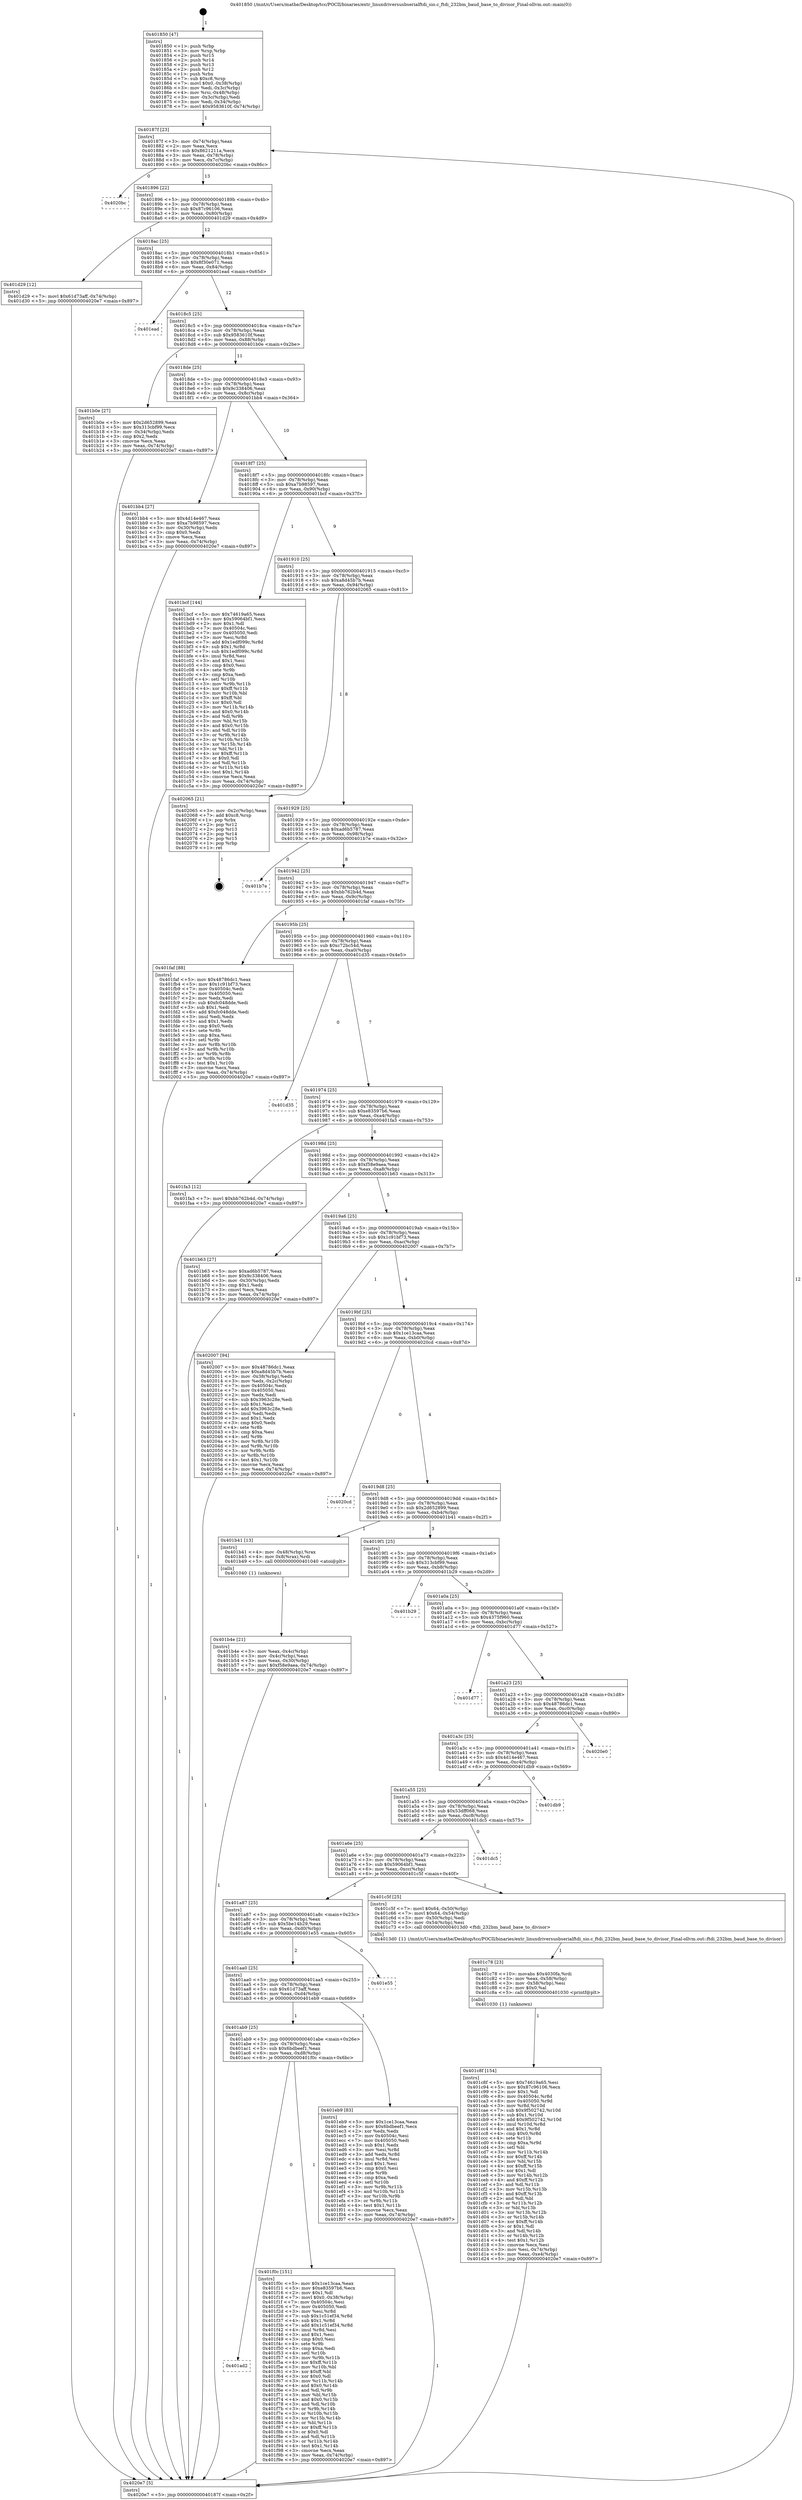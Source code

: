 digraph "0x401850" {
  label = "0x401850 (/mnt/c/Users/mathe/Desktop/tcc/POCII/binaries/extr_linuxdriversusbserialftdi_sio.c_ftdi_232bm_baud_base_to_divisor_Final-ollvm.out::main(0))"
  labelloc = "t"
  node[shape=record]

  Entry [label="",width=0.3,height=0.3,shape=circle,fillcolor=black,style=filled]
  "0x40187f" [label="{
     0x40187f [23]\l
     | [instrs]\l
     &nbsp;&nbsp;0x40187f \<+3\>: mov -0x74(%rbp),%eax\l
     &nbsp;&nbsp;0x401882 \<+2\>: mov %eax,%ecx\l
     &nbsp;&nbsp;0x401884 \<+6\>: sub $0x8621211a,%ecx\l
     &nbsp;&nbsp;0x40188a \<+3\>: mov %eax,-0x78(%rbp)\l
     &nbsp;&nbsp;0x40188d \<+3\>: mov %ecx,-0x7c(%rbp)\l
     &nbsp;&nbsp;0x401890 \<+6\>: je 00000000004020bc \<main+0x86c\>\l
  }"]
  "0x4020bc" [label="{
     0x4020bc\l
  }", style=dashed]
  "0x401896" [label="{
     0x401896 [22]\l
     | [instrs]\l
     &nbsp;&nbsp;0x401896 \<+5\>: jmp 000000000040189b \<main+0x4b\>\l
     &nbsp;&nbsp;0x40189b \<+3\>: mov -0x78(%rbp),%eax\l
     &nbsp;&nbsp;0x40189e \<+5\>: sub $0x87c96106,%eax\l
     &nbsp;&nbsp;0x4018a3 \<+3\>: mov %eax,-0x80(%rbp)\l
     &nbsp;&nbsp;0x4018a6 \<+6\>: je 0000000000401d29 \<main+0x4d9\>\l
  }"]
  Exit [label="",width=0.3,height=0.3,shape=circle,fillcolor=black,style=filled,peripheries=2]
  "0x401d29" [label="{
     0x401d29 [12]\l
     | [instrs]\l
     &nbsp;&nbsp;0x401d29 \<+7\>: movl $0x61d73aff,-0x74(%rbp)\l
     &nbsp;&nbsp;0x401d30 \<+5\>: jmp 00000000004020e7 \<main+0x897\>\l
  }"]
  "0x4018ac" [label="{
     0x4018ac [25]\l
     | [instrs]\l
     &nbsp;&nbsp;0x4018ac \<+5\>: jmp 00000000004018b1 \<main+0x61\>\l
     &nbsp;&nbsp;0x4018b1 \<+3\>: mov -0x78(%rbp),%eax\l
     &nbsp;&nbsp;0x4018b4 \<+5\>: sub $0x8f30e071,%eax\l
     &nbsp;&nbsp;0x4018b9 \<+6\>: mov %eax,-0x84(%rbp)\l
     &nbsp;&nbsp;0x4018bf \<+6\>: je 0000000000401ead \<main+0x65d\>\l
  }"]
  "0x401ad2" [label="{
     0x401ad2\l
  }", style=dashed]
  "0x401ead" [label="{
     0x401ead\l
  }", style=dashed]
  "0x4018c5" [label="{
     0x4018c5 [25]\l
     | [instrs]\l
     &nbsp;&nbsp;0x4018c5 \<+5\>: jmp 00000000004018ca \<main+0x7a\>\l
     &nbsp;&nbsp;0x4018ca \<+3\>: mov -0x78(%rbp),%eax\l
     &nbsp;&nbsp;0x4018cd \<+5\>: sub $0x9583610f,%eax\l
     &nbsp;&nbsp;0x4018d2 \<+6\>: mov %eax,-0x88(%rbp)\l
     &nbsp;&nbsp;0x4018d8 \<+6\>: je 0000000000401b0e \<main+0x2be\>\l
  }"]
  "0x401f0c" [label="{
     0x401f0c [151]\l
     | [instrs]\l
     &nbsp;&nbsp;0x401f0c \<+5\>: mov $0x1ce13caa,%eax\l
     &nbsp;&nbsp;0x401f11 \<+5\>: mov $0xe83597b6,%ecx\l
     &nbsp;&nbsp;0x401f16 \<+2\>: mov $0x1,%dl\l
     &nbsp;&nbsp;0x401f18 \<+7\>: movl $0x0,-0x38(%rbp)\l
     &nbsp;&nbsp;0x401f1f \<+7\>: mov 0x40504c,%esi\l
     &nbsp;&nbsp;0x401f26 \<+7\>: mov 0x405050,%edi\l
     &nbsp;&nbsp;0x401f2d \<+3\>: mov %esi,%r8d\l
     &nbsp;&nbsp;0x401f30 \<+7\>: sub $0x1c51ef34,%r8d\l
     &nbsp;&nbsp;0x401f37 \<+4\>: sub $0x1,%r8d\l
     &nbsp;&nbsp;0x401f3b \<+7\>: add $0x1c51ef34,%r8d\l
     &nbsp;&nbsp;0x401f42 \<+4\>: imul %r8d,%esi\l
     &nbsp;&nbsp;0x401f46 \<+3\>: and $0x1,%esi\l
     &nbsp;&nbsp;0x401f49 \<+3\>: cmp $0x0,%esi\l
     &nbsp;&nbsp;0x401f4c \<+4\>: sete %r9b\l
     &nbsp;&nbsp;0x401f50 \<+3\>: cmp $0xa,%edi\l
     &nbsp;&nbsp;0x401f53 \<+4\>: setl %r10b\l
     &nbsp;&nbsp;0x401f57 \<+3\>: mov %r9b,%r11b\l
     &nbsp;&nbsp;0x401f5a \<+4\>: xor $0xff,%r11b\l
     &nbsp;&nbsp;0x401f5e \<+3\>: mov %r10b,%bl\l
     &nbsp;&nbsp;0x401f61 \<+3\>: xor $0xff,%bl\l
     &nbsp;&nbsp;0x401f64 \<+3\>: xor $0x0,%dl\l
     &nbsp;&nbsp;0x401f67 \<+3\>: mov %r11b,%r14b\l
     &nbsp;&nbsp;0x401f6a \<+4\>: and $0x0,%r14b\l
     &nbsp;&nbsp;0x401f6e \<+3\>: and %dl,%r9b\l
     &nbsp;&nbsp;0x401f71 \<+3\>: mov %bl,%r15b\l
     &nbsp;&nbsp;0x401f74 \<+4\>: and $0x0,%r15b\l
     &nbsp;&nbsp;0x401f78 \<+3\>: and %dl,%r10b\l
     &nbsp;&nbsp;0x401f7b \<+3\>: or %r9b,%r14b\l
     &nbsp;&nbsp;0x401f7e \<+3\>: or %r10b,%r15b\l
     &nbsp;&nbsp;0x401f81 \<+3\>: xor %r15b,%r14b\l
     &nbsp;&nbsp;0x401f84 \<+3\>: or %bl,%r11b\l
     &nbsp;&nbsp;0x401f87 \<+4\>: xor $0xff,%r11b\l
     &nbsp;&nbsp;0x401f8b \<+3\>: or $0x0,%dl\l
     &nbsp;&nbsp;0x401f8e \<+3\>: and %dl,%r11b\l
     &nbsp;&nbsp;0x401f91 \<+3\>: or %r11b,%r14b\l
     &nbsp;&nbsp;0x401f94 \<+4\>: test $0x1,%r14b\l
     &nbsp;&nbsp;0x401f98 \<+3\>: cmovne %ecx,%eax\l
     &nbsp;&nbsp;0x401f9b \<+3\>: mov %eax,-0x74(%rbp)\l
     &nbsp;&nbsp;0x401f9e \<+5\>: jmp 00000000004020e7 \<main+0x897\>\l
  }"]
  "0x401b0e" [label="{
     0x401b0e [27]\l
     | [instrs]\l
     &nbsp;&nbsp;0x401b0e \<+5\>: mov $0x2d652899,%eax\l
     &nbsp;&nbsp;0x401b13 \<+5\>: mov $0x313cbf99,%ecx\l
     &nbsp;&nbsp;0x401b18 \<+3\>: mov -0x34(%rbp),%edx\l
     &nbsp;&nbsp;0x401b1b \<+3\>: cmp $0x2,%edx\l
     &nbsp;&nbsp;0x401b1e \<+3\>: cmovne %ecx,%eax\l
     &nbsp;&nbsp;0x401b21 \<+3\>: mov %eax,-0x74(%rbp)\l
     &nbsp;&nbsp;0x401b24 \<+5\>: jmp 00000000004020e7 \<main+0x897\>\l
  }"]
  "0x4018de" [label="{
     0x4018de [25]\l
     | [instrs]\l
     &nbsp;&nbsp;0x4018de \<+5\>: jmp 00000000004018e3 \<main+0x93\>\l
     &nbsp;&nbsp;0x4018e3 \<+3\>: mov -0x78(%rbp),%eax\l
     &nbsp;&nbsp;0x4018e6 \<+5\>: sub $0x9c338406,%eax\l
     &nbsp;&nbsp;0x4018eb \<+6\>: mov %eax,-0x8c(%rbp)\l
     &nbsp;&nbsp;0x4018f1 \<+6\>: je 0000000000401bb4 \<main+0x364\>\l
  }"]
  "0x4020e7" [label="{
     0x4020e7 [5]\l
     | [instrs]\l
     &nbsp;&nbsp;0x4020e7 \<+5\>: jmp 000000000040187f \<main+0x2f\>\l
  }"]
  "0x401850" [label="{
     0x401850 [47]\l
     | [instrs]\l
     &nbsp;&nbsp;0x401850 \<+1\>: push %rbp\l
     &nbsp;&nbsp;0x401851 \<+3\>: mov %rsp,%rbp\l
     &nbsp;&nbsp;0x401854 \<+2\>: push %r15\l
     &nbsp;&nbsp;0x401856 \<+2\>: push %r14\l
     &nbsp;&nbsp;0x401858 \<+2\>: push %r13\l
     &nbsp;&nbsp;0x40185a \<+2\>: push %r12\l
     &nbsp;&nbsp;0x40185c \<+1\>: push %rbx\l
     &nbsp;&nbsp;0x40185d \<+7\>: sub $0xc8,%rsp\l
     &nbsp;&nbsp;0x401864 \<+7\>: movl $0x0,-0x38(%rbp)\l
     &nbsp;&nbsp;0x40186b \<+3\>: mov %edi,-0x3c(%rbp)\l
     &nbsp;&nbsp;0x40186e \<+4\>: mov %rsi,-0x48(%rbp)\l
     &nbsp;&nbsp;0x401872 \<+3\>: mov -0x3c(%rbp),%edi\l
     &nbsp;&nbsp;0x401875 \<+3\>: mov %edi,-0x34(%rbp)\l
     &nbsp;&nbsp;0x401878 \<+7\>: movl $0x9583610f,-0x74(%rbp)\l
  }"]
  "0x401ab9" [label="{
     0x401ab9 [25]\l
     | [instrs]\l
     &nbsp;&nbsp;0x401ab9 \<+5\>: jmp 0000000000401abe \<main+0x26e\>\l
     &nbsp;&nbsp;0x401abe \<+3\>: mov -0x78(%rbp),%eax\l
     &nbsp;&nbsp;0x401ac1 \<+5\>: sub $0x6bdbeef1,%eax\l
     &nbsp;&nbsp;0x401ac6 \<+6\>: mov %eax,-0xd8(%rbp)\l
     &nbsp;&nbsp;0x401acc \<+6\>: je 0000000000401f0c \<main+0x6bc\>\l
  }"]
  "0x401bb4" [label="{
     0x401bb4 [27]\l
     | [instrs]\l
     &nbsp;&nbsp;0x401bb4 \<+5\>: mov $0x4d14e467,%eax\l
     &nbsp;&nbsp;0x401bb9 \<+5\>: mov $0xa7b98597,%ecx\l
     &nbsp;&nbsp;0x401bbe \<+3\>: mov -0x30(%rbp),%edx\l
     &nbsp;&nbsp;0x401bc1 \<+3\>: cmp $0x0,%edx\l
     &nbsp;&nbsp;0x401bc4 \<+3\>: cmove %ecx,%eax\l
     &nbsp;&nbsp;0x401bc7 \<+3\>: mov %eax,-0x74(%rbp)\l
     &nbsp;&nbsp;0x401bca \<+5\>: jmp 00000000004020e7 \<main+0x897\>\l
  }"]
  "0x4018f7" [label="{
     0x4018f7 [25]\l
     | [instrs]\l
     &nbsp;&nbsp;0x4018f7 \<+5\>: jmp 00000000004018fc \<main+0xac\>\l
     &nbsp;&nbsp;0x4018fc \<+3\>: mov -0x78(%rbp),%eax\l
     &nbsp;&nbsp;0x4018ff \<+5\>: sub $0xa7b98597,%eax\l
     &nbsp;&nbsp;0x401904 \<+6\>: mov %eax,-0x90(%rbp)\l
     &nbsp;&nbsp;0x40190a \<+6\>: je 0000000000401bcf \<main+0x37f\>\l
  }"]
  "0x401eb9" [label="{
     0x401eb9 [83]\l
     | [instrs]\l
     &nbsp;&nbsp;0x401eb9 \<+5\>: mov $0x1ce13caa,%eax\l
     &nbsp;&nbsp;0x401ebe \<+5\>: mov $0x6bdbeef1,%ecx\l
     &nbsp;&nbsp;0x401ec3 \<+2\>: xor %edx,%edx\l
     &nbsp;&nbsp;0x401ec5 \<+7\>: mov 0x40504c,%esi\l
     &nbsp;&nbsp;0x401ecc \<+7\>: mov 0x405050,%edi\l
     &nbsp;&nbsp;0x401ed3 \<+3\>: sub $0x1,%edx\l
     &nbsp;&nbsp;0x401ed6 \<+3\>: mov %esi,%r8d\l
     &nbsp;&nbsp;0x401ed9 \<+3\>: add %edx,%r8d\l
     &nbsp;&nbsp;0x401edc \<+4\>: imul %r8d,%esi\l
     &nbsp;&nbsp;0x401ee0 \<+3\>: and $0x1,%esi\l
     &nbsp;&nbsp;0x401ee3 \<+3\>: cmp $0x0,%esi\l
     &nbsp;&nbsp;0x401ee6 \<+4\>: sete %r9b\l
     &nbsp;&nbsp;0x401eea \<+3\>: cmp $0xa,%edi\l
     &nbsp;&nbsp;0x401eed \<+4\>: setl %r10b\l
     &nbsp;&nbsp;0x401ef1 \<+3\>: mov %r9b,%r11b\l
     &nbsp;&nbsp;0x401ef4 \<+3\>: and %r10b,%r11b\l
     &nbsp;&nbsp;0x401ef7 \<+3\>: xor %r10b,%r9b\l
     &nbsp;&nbsp;0x401efa \<+3\>: or %r9b,%r11b\l
     &nbsp;&nbsp;0x401efd \<+4\>: test $0x1,%r11b\l
     &nbsp;&nbsp;0x401f01 \<+3\>: cmovne %ecx,%eax\l
     &nbsp;&nbsp;0x401f04 \<+3\>: mov %eax,-0x74(%rbp)\l
     &nbsp;&nbsp;0x401f07 \<+5\>: jmp 00000000004020e7 \<main+0x897\>\l
  }"]
  "0x401bcf" [label="{
     0x401bcf [144]\l
     | [instrs]\l
     &nbsp;&nbsp;0x401bcf \<+5\>: mov $0x74619a65,%eax\l
     &nbsp;&nbsp;0x401bd4 \<+5\>: mov $0x59064bf1,%ecx\l
     &nbsp;&nbsp;0x401bd9 \<+2\>: mov $0x1,%dl\l
     &nbsp;&nbsp;0x401bdb \<+7\>: mov 0x40504c,%esi\l
     &nbsp;&nbsp;0x401be2 \<+7\>: mov 0x405050,%edi\l
     &nbsp;&nbsp;0x401be9 \<+3\>: mov %esi,%r8d\l
     &nbsp;&nbsp;0x401bec \<+7\>: add $0x1edf099c,%r8d\l
     &nbsp;&nbsp;0x401bf3 \<+4\>: sub $0x1,%r8d\l
     &nbsp;&nbsp;0x401bf7 \<+7\>: sub $0x1edf099c,%r8d\l
     &nbsp;&nbsp;0x401bfe \<+4\>: imul %r8d,%esi\l
     &nbsp;&nbsp;0x401c02 \<+3\>: and $0x1,%esi\l
     &nbsp;&nbsp;0x401c05 \<+3\>: cmp $0x0,%esi\l
     &nbsp;&nbsp;0x401c08 \<+4\>: sete %r9b\l
     &nbsp;&nbsp;0x401c0c \<+3\>: cmp $0xa,%edi\l
     &nbsp;&nbsp;0x401c0f \<+4\>: setl %r10b\l
     &nbsp;&nbsp;0x401c13 \<+3\>: mov %r9b,%r11b\l
     &nbsp;&nbsp;0x401c16 \<+4\>: xor $0xff,%r11b\l
     &nbsp;&nbsp;0x401c1a \<+3\>: mov %r10b,%bl\l
     &nbsp;&nbsp;0x401c1d \<+3\>: xor $0xff,%bl\l
     &nbsp;&nbsp;0x401c20 \<+3\>: xor $0x0,%dl\l
     &nbsp;&nbsp;0x401c23 \<+3\>: mov %r11b,%r14b\l
     &nbsp;&nbsp;0x401c26 \<+4\>: and $0x0,%r14b\l
     &nbsp;&nbsp;0x401c2a \<+3\>: and %dl,%r9b\l
     &nbsp;&nbsp;0x401c2d \<+3\>: mov %bl,%r15b\l
     &nbsp;&nbsp;0x401c30 \<+4\>: and $0x0,%r15b\l
     &nbsp;&nbsp;0x401c34 \<+3\>: and %dl,%r10b\l
     &nbsp;&nbsp;0x401c37 \<+3\>: or %r9b,%r14b\l
     &nbsp;&nbsp;0x401c3a \<+3\>: or %r10b,%r15b\l
     &nbsp;&nbsp;0x401c3d \<+3\>: xor %r15b,%r14b\l
     &nbsp;&nbsp;0x401c40 \<+3\>: or %bl,%r11b\l
     &nbsp;&nbsp;0x401c43 \<+4\>: xor $0xff,%r11b\l
     &nbsp;&nbsp;0x401c47 \<+3\>: or $0x0,%dl\l
     &nbsp;&nbsp;0x401c4a \<+3\>: and %dl,%r11b\l
     &nbsp;&nbsp;0x401c4d \<+3\>: or %r11b,%r14b\l
     &nbsp;&nbsp;0x401c50 \<+4\>: test $0x1,%r14b\l
     &nbsp;&nbsp;0x401c54 \<+3\>: cmovne %ecx,%eax\l
     &nbsp;&nbsp;0x401c57 \<+3\>: mov %eax,-0x74(%rbp)\l
     &nbsp;&nbsp;0x401c5a \<+5\>: jmp 00000000004020e7 \<main+0x897\>\l
  }"]
  "0x401910" [label="{
     0x401910 [25]\l
     | [instrs]\l
     &nbsp;&nbsp;0x401910 \<+5\>: jmp 0000000000401915 \<main+0xc5\>\l
     &nbsp;&nbsp;0x401915 \<+3\>: mov -0x78(%rbp),%eax\l
     &nbsp;&nbsp;0x401918 \<+5\>: sub $0xa8d45b7b,%eax\l
     &nbsp;&nbsp;0x40191d \<+6\>: mov %eax,-0x94(%rbp)\l
     &nbsp;&nbsp;0x401923 \<+6\>: je 0000000000402065 \<main+0x815\>\l
  }"]
  "0x401aa0" [label="{
     0x401aa0 [25]\l
     | [instrs]\l
     &nbsp;&nbsp;0x401aa0 \<+5\>: jmp 0000000000401aa5 \<main+0x255\>\l
     &nbsp;&nbsp;0x401aa5 \<+3\>: mov -0x78(%rbp),%eax\l
     &nbsp;&nbsp;0x401aa8 \<+5\>: sub $0x61d73aff,%eax\l
     &nbsp;&nbsp;0x401aad \<+6\>: mov %eax,-0xd4(%rbp)\l
     &nbsp;&nbsp;0x401ab3 \<+6\>: je 0000000000401eb9 \<main+0x669\>\l
  }"]
  "0x402065" [label="{
     0x402065 [21]\l
     | [instrs]\l
     &nbsp;&nbsp;0x402065 \<+3\>: mov -0x2c(%rbp),%eax\l
     &nbsp;&nbsp;0x402068 \<+7\>: add $0xc8,%rsp\l
     &nbsp;&nbsp;0x40206f \<+1\>: pop %rbx\l
     &nbsp;&nbsp;0x402070 \<+2\>: pop %r12\l
     &nbsp;&nbsp;0x402072 \<+2\>: pop %r13\l
     &nbsp;&nbsp;0x402074 \<+2\>: pop %r14\l
     &nbsp;&nbsp;0x402076 \<+2\>: pop %r15\l
     &nbsp;&nbsp;0x402078 \<+1\>: pop %rbp\l
     &nbsp;&nbsp;0x402079 \<+1\>: ret\l
  }"]
  "0x401929" [label="{
     0x401929 [25]\l
     | [instrs]\l
     &nbsp;&nbsp;0x401929 \<+5\>: jmp 000000000040192e \<main+0xde\>\l
     &nbsp;&nbsp;0x40192e \<+3\>: mov -0x78(%rbp),%eax\l
     &nbsp;&nbsp;0x401931 \<+5\>: sub $0xad6b5787,%eax\l
     &nbsp;&nbsp;0x401936 \<+6\>: mov %eax,-0x98(%rbp)\l
     &nbsp;&nbsp;0x40193c \<+6\>: je 0000000000401b7e \<main+0x32e\>\l
  }"]
  "0x401e55" [label="{
     0x401e55\l
  }", style=dashed]
  "0x401b7e" [label="{
     0x401b7e\l
  }", style=dashed]
  "0x401942" [label="{
     0x401942 [25]\l
     | [instrs]\l
     &nbsp;&nbsp;0x401942 \<+5\>: jmp 0000000000401947 \<main+0xf7\>\l
     &nbsp;&nbsp;0x401947 \<+3\>: mov -0x78(%rbp),%eax\l
     &nbsp;&nbsp;0x40194a \<+5\>: sub $0xbb762b4d,%eax\l
     &nbsp;&nbsp;0x40194f \<+6\>: mov %eax,-0x9c(%rbp)\l
     &nbsp;&nbsp;0x401955 \<+6\>: je 0000000000401faf \<main+0x75f\>\l
  }"]
  "0x401c8f" [label="{
     0x401c8f [154]\l
     | [instrs]\l
     &nbsp;&nbsp;0x401c8f \<+5\>: mov $0x74619a65,%esi\l
     &nbsp;&nbsp;0x401c94 \<+5\>: mov $0x87c96106,%ecx\l
     &nbsp;&nbsp;0x401c99 \<+2\>: mov $0x1,%dl\l
     &nbsp;&nbsp;0x401c9b \<+8\>: mov 0x40504c,%r8d\l
     &nbsp;&nbsp;0x401ca3 \<+8\>: mov 0x405050,%r9d\l
     &nbsp;&nbsp;0x401cab \<+3\>: mov %r8d,%r10d\l
     &nbsp;&nbsp;0x401cae \<+7\>: sub $0x9f502742,%r10d\l
     &nbsp;&nbsp;0x401cb5 \<+4\>: sub $0x1,%r10d\l
     &nbsp;&nbsp;0x401cb9 \<+7\>: add $0x9f502742,%r10d\l
     &nbsp;&nbsp;0x401cc0 \<+4\>: imul %r10d,%r8d\l
     &nbsp;&nbsp;0x401cc4 \<+4\>: and $0x1,%r8d\l
     &nbsp;&nbsp;0x401cc8 \<+4\>: cmp $0x0,%r8d\l
     &nbsp;&nbsp;0x401ccc \<+4\>: sete %r11b\l
     &nbsp;&nbsp;0x401cd0 \<+4\>: cmp $0xa,%r9d\l
     &nbsp;&nbsp;0x401cd4 \<+3\>: setl %bl\l
     &nbsp;&nbsp;0x401cd7 \<+3\>: mov %r11b,%r14b\l
     &nbsp;&nbsp;0x401cda \<+4\>: xor $0xff,%r14b\l
     &nbsp;&nbsp;0x401cde \<+3\>: mov %bl,%r15b\l
     &nbsp;&nbsp;0x401ce1 \<+4\>: xor $0xff,%r15b\l
     &nbsp;&nbsp;0x401ce5 \<+3\>: xor $0x1,%dl\l
     &nbsp;&nbsp;0x401ce8 \<+3\>: mov %r14b,%r12b\l
     &nbsp;&nbsp;0x401ceb \<+4\>: and $0xff,%r12b\l
     &nbsp;&nbsp;0x401cef \<+3\>: and %dl,%r11b\l
     &nbsp;&nbsp;0x401cf2 \<+3\>: mov %r15b,%r13b\l
     &nbsp;&nbsp;0x401cf5 \<+4\>: and $0xff,%r13b\l
     &nbsp;&nbsp;0x401cf9 \<+2\>: and %dl,%bl\l
     &nbsp;&nbsp;0x401cfb \<+3\>: or %r11b,%r12b\l
     &nbsp;&nbsp;0x401cfe \<+3\>: or %bl,%r13b\l
     &nbsp;&nbsp;0x401d01 \<+3\>: xor %r13b,%r12b\l
     &nbsp;&nbsp;0x401d04 \<+3\>: or %r15b,%r14b\l
     &nbsp;&nbsp;0x401d07 \<+4\>: xor $0xff,%r14b\l
     &nbsp;&nbsp;0x401d0b \<+3\>: or $0x1,%dl\l
     &nbsp;&nbsp;0x401d0e \<+3\>: and %dl,%r14b\l
     &nbsp;&nbsp;0x401d11 \<+3\>: or %r14b,%r12b\l
     &nbsp;&nbsp;0x401d14 \<+4\>: test $0x1,%r12b\l
     &nbsp;&nbsp;0x401d18 \<+3\>: cmovne %ecx,%esi\l
     &nbsp;&nbsp;0x401d1b \<+3\>: mov %esi,-0x74(%rbp)\l
     &nbsp;&nbsp;0x401d1e \<+6\>: mov %eax,-0xe4(%rbp)\l
     &nbsp;&nbsp;0x401d24 \<+5\>: jmp 00000000004020e7 \<main+0x897\>\l
  }"]
  "0x401faf" [label="{
     0x401faf [88]\l
     | [instrs]\l
     &nbsp;&nbsp;0x401faf \<+5\>: mov $0x48786dc1,%eax\l
     &nbsp;&nbsp;0x401fb4 \<+5\>: mov $0x1c91bf73,%ecx\l
     &nbsp;&nbsp;0x401fb9 \<+7\>: mov 0x40504c,%edx\l
     &nbsp;&nbsp;0x401fc0 \<+7\>: mov 0x405050,%esi\l
     &nbsp;&nbsp;0x401fc7 \<+2\>: mov %edx,%edi\l
     &nbsp;&nbsp;0x401fc9 \<+6\>: sub $0xfc048dde,%edi\l
     &nbsp;&nbsp;0x401fcf \<+3\>: sub $0x1,%edi\l
     &nbsp;&nbsp;0x401fd2 \<+6\>: add $0xfc048dde,%edi\l
     &nbsp;&nbsp;0x401fd8 \<+3\>: imul %edi,%edx\l
     &nbsp;&nbsp;0x401fdb \<+3\>: and $0x1,%edx\l
     &nbsp;&nbsp;0x401fde \<+3\>: cmp $0x0,%edx\l
     &nbsp;&nbsp;0x401fe1 \<+4\>: sete %r8b\l
     &nbsp;&nbsp;0x401fe5 \<+3\>: cmp $0xa,%esi\l
     &nbsp;&nbsp;0x401fe8 \<+4\>: setl %r9b\l
     &nbsp;&nbsp;0x401fec \<+3\>: mov %r8b,%r10b\l
     &nbsp;&nbsp;0x401fef \<+3\>: and %r9b,%r10b\l
     &nbsp;&nbsp;0x401ff2 \<+3\>: xor %r9b,%r8b\l
     &nbsp;&nbsp;0x401ff5 \<+3\>: or %r8b,%r10b\l
     &nbsp;&nbsp;0x401ff8 \<+4\>: test $0x1,%r10b\l
     &nbsp;&nbsp;0x401ffc \<+3\>: cmovne %ecx,%eax\l
     &nbsp;&nbsp;0x401fff \<+3\>: mov %eax,-0x74(%rbp)\l
     &nbsp;&nbsp;0x402002 \<+5\>: jmp 00000000004020e7 \<main+0x897\>\l
  }"]
  "0x40195b" [label="{
     0x40195b [25]\l
     | [instrs]\l
     &nbsp;&nbsp;0x40195b \<+5\>: jmp 0000000000401960 \<main+0x110\>\l
     &nbsp;&nbsp;0x401960 \<+3\>: mov -0x78(%rbp),%eax\l
     &nbsp;&nbsp;0x401963 \<+5\>: sub $0xc72bc54d,%eax\l
     &nbsp;&nbsp;0x401968 \<+6\>: mov %eax,-0xa0(%rbp)\l
     &nbsp;&nbsp;0x40196e \<+6\>: je 0000000000401d35 \<main+0x4e5\>\l
  }"]
  "0x401c78" [label="{
     0x401c78 [23]\l
     | [instrs]\l
     &nbsp;&nbsp;0x401c78 \<+10\>: movabs $0x4030fa,%rdi\l
     &nbsp;&nbsp;0x401c82 \<+3\>: mov %eax,-0x58(%rbp)\l
     &nbsp;&nbsp;0x401c85 \<+3\>: mov -0x58(%rbp),%esi\l
     &nbsp;&nbsp;0x401c88 \<+2\>: mov $0x0,%al\l
     &nbsp;&nbsp;0x401c8a \<+5\>: call 0000000000401030 \<printf@plt\>\l
     | [calls]\l
     &nbsp;&nbsp;0x401030 \{1\} (unknown)\l
  }"]
  "0x401d35" [label="{
     0x401d35\l
  }", style=dashed]
  "0x401974" [label="{
     0x401974 [25]\l
     | [instrs]\l
     &nbsp;&nbsp;0x401974 \<+5\>: jmp 0000000000401979 \<main+0x129\>\l
     &nbsp;&nbsp;0x401979 \<+3\>: mov -0x78(%rbp),%eax\l
     &nbsp;&nbsp;0x40197c \<+5\>: sub $0xe83597b6,%eax\l
     &nbsp;&nbsp;0x401981 \<+6\>: mov %eax,-0xa4(%rbp)\l
     &nbsp;&nbsp;0x401987 \<+6\>: je 0000000000401fa3 \<main+0x753\>\l
  }"]
  "0x401a87" [label="{
     0x401a87 [25]\l
     | [instrs]\l
     &nbsp;&nbsp;0x401a87 \<+5\>: jmp 0000000000401a8c \<main+0x23c\>\l
     &nbsp;&nbsp;0x401a8c \<+3\>: mov -0x78(%rbp),%eax\l
     &nbsp;&nbsp;0x401a8f \<+5\>: sub $0x5be14b29,%eax\l
     &nbsp;&nbsp;0x401a94 \<+6\>: mov %eax,-0xd0(%rbp)\l
     &nbsp;&nbsp;0x401a9a \<+6\>: je 0000000000401e55 \<main+0x605\>\l
  }"]
  "0x401fa3" [label="{
     0x401fa3 [12]\l
     | [instrs]\l
     &nbsp;&nbsp;0x401fa3 \<+7\>: movl $0xbb762b4d,-0x74(%rbp)\l
     &nbsp;&nbsp;0x401faa \<+5\>: jmp 00000000004020e7 \<main+0x897\>\l
  }"]
  "0x40198d" [label="{
     0x40198d [25]\l
     | [instrs]\l
     &nbsp;&nbsp;0x40198d \<+5\>: jmp 0000000000401992 \<main+0x142\>\l
     &nbsp;&nbsp;0x401992 \<+3\>: mov -0x78(%rbp),%eax\l
     &nbsp;&nbsp;0x401995 \<+5\>: sub $0xf58e9aea,%eax\l
     &nbsp;&nbsp;0x40199a \<+6\>: mov %eax,-0xa8(%rbp)\l
     &nbsp;&nbsp;0x4019a0 \<+6\>: je 0000000000401b63 \<main+0x313\>\l
  }"]
  "0x401c5f" [label="{
     0x401c5f [25]\l
     | [instrs]\l
     &nbsp;&nbsp;0x401c5f \<+7\>: movl $0x64,-0x50(%rbp)\l
     &nbsp;&nbsp;0x401c66 \<+7\>: movl $0x64,-0x54(%rbp)\l
     &nbsp;&nbsp;0x401c6d \<+3\>: mov -0x50(%rbp),%edi\l
     &nbsp;&nbsp;0x401c70 \<+3\>: mov -0x54(%rbp),%esi\l
     &nbsp;&nbsp;0x401c73 \<+5\>: call 00000000004013d0 \<ftdi_232bm_baud_base_to_divisor\>\l
     | [calls]\l
     &nbsp;&nbsp;0x4013d0 \{1\} (/mnt/c/Users/mathe/Desktop/tcc/POCII/binaries/extr_linuxdriversusbserialftdi_sio.c_ftdi_232bm_baud_base_to_divisor_Final-ollvm.out::ftdi_232bm_baud_base_to_divisor)\l
  }"]
  "0x401b63" [label="{
     0x401b63 [27]\l
     | [instrs]\l
     &nbsp;&nbsp;0x401b63 \<+5\>: mov $0xad6b5787,%eax\l
     &nbsp;&nbsp;0x401b68 \<+5\>: mov $0x9c338406,%ecx\l
     &nbsp;&nbsp;0x401b6d \<+3\>: mov -0x30(%rbp),%edx\l
     &nbsp;&nbsp;0x401b70 \<+3\>: cmp $0x1,%edx\l
     &nbsp;&nbsp;0x401b73 \<+3\>: cmovl %ecx,%eax\l
     &nbsp;&nbsp;0x401b76 \<+3\>: mov %eax,-0x74(%rbp)\l
     &nbsp;&nbsp;0x401b79 \<+5\>: jmp 00000000004020e7 \<main+0x897\>\l
  }"]
  "0x4019a6" [label="{
     0x4019a6 [25]\l
     | [instrs]\l
     &nbsp;&nbsp;0x4019a6 \<+5\>: jmp 00000000004019ab \<main+0x15b\>\l
     &nbsp;&nbsp;0x4019ab \<+3\>: mov -0x78(%rbp),%eax\l
     &nbsp;&nbsp;0x4019ae \<+5\>: sub $0x1c91bf73,%eax\l
     &nbsp;&nbsp;0x4019b3 \<+6\>: mov %eax,-0xac(%rbp)\l
     &nbsp;&nbsp;0x4019b9 \<+6\>: je 0000000000402007 \<main+0x7b7\>\l
  }"]
  "0x401a6e" [label="{
     0x401a6e [25]\l
     | [instrs]\l
     &nbsp;&nbsp;0x401a6e \<+5\>: jmp 0000000000401a73 \<main+0x223\>\l
     &nbsp;&nbsp;0x401a73 \<+3\>: mov -0x78(%rbp),%eax\l
     &nbsp;&nbsp;0x401a76 \<+5\>: sub $0x59064bf1,%eax\l
     &nbsp;&nbsp;0x401a7b \<+6\>: mov %eax,-0xcc(%rbp)\l
     &nbsp;&nbsp;0x401a81 \<+6\>: je 0000000000401c5f \<main+0x40f\>\l
  }"]
  "0x402007" [label="{
     0x402007 [94]\l
     | [instrs]\l
     &nbsp;&nbsp;0x402007 \<+5\>: mov $0x48786dc1,%eax\l
     &nbsp;&nbsp;0x40200c \<+5\>: mov $0xa8d45b7b,%ecx\l
     &nbsp;&nbsp;0x402011 \<+3\>: mov -0x38(%rbp),%edx\l
     &nbsp;&nbsp;0x402014 \<+3\>: mov %edx,-0x2c(%rbp)\l
     &nbsp;&nbsp;0x402017 \<+7\>: mov 0x40504c,%edx\l
     &nbsp;&nbsp;0x40201e \<+7\>: mov 0x405050,%esi\l
     &nbsp;&nbsp;0x402025 \<+2\>: mov %edx,%edi\l
     &nbsp;&nbsp;0x402027 \<+6\>: sub $0x3963c28e,%edi\l
     &nbsp;&nbsp;0x40202d \<+3\>: sub $0x1,%edi\l
     &nbsp;&nbsp;0x402030 \<+6\>: add $0x3963c28e,%edi\l
     &nbsp;&nbsp;0x402036 \<+3\>: imul %edi,%edx\l
     &nbsp;&nbsp;0x402039 \<+3\>: and $0x1,%edx\l
     &nbsp;&nbsp;0x40203c \<+3\>: cmp $0x0,%edx\l
     &nbsp;&nbsp;0x40203f \<+4\>: sete %r8b\l
     &nbsp;&nbsp;0x402043 \<+3\>: cmp $0xa,%esi\l
     &nbsp;&nbsp;0x402046 \<+4\>: setl %r9b\l
     &nbsp;&nbsp;0x40204a \<+3\>: mov %r8b,%r10b\l
     &nbsp;&nbsp;0x40204d \<+3\>: and %r9b,%r10b\l
     &nbsp;&nbsp;0x402050 \<+3\>: xor %r9b,%r8b\l
     &nbsp;&nbsp;0x402053 \<+3\>: or %r8b,%r10b\l
     &nbsp;&nbsp;0x402056 \<+4\>: test $0x1,%r10b\l
     &nbsp;&nbsp;0x40205a \<+3\>: cmovne %ecx,%eax\l
     &nbsp;&nbsp;0x40205d \<+3\>: mov %eax,-0x74(%rbp)\l
     &nbsp;&nbsp;0x402060 \<+5\>: jmp 00000000004020e7 \<main+0x897\>\l
  }"]
  "0x4019bf" [label="{
     0x4019bf [25]\l
     | [instrs]\l
     &nbsp;&nbsp;0x4019bf \<+5\>: jmp 00000000004019c4 \<main+0x174\>\l
     &nbsp;&nbsp;0x4019c4 \<+3\>: mov -0x78(%rbp),%eax\l
     &nbsp;&nbsp;0x4019c7 \<+5\>: sub $0x1ce13caa,%eax\l
     &nbsp;&nbsp;0x4019cc \<+6\>: mov %eax,-0xb0(%rbp)\l
     &nbsp;&nbsp;0x4019d2 \<+6\>: je 00000000004020cd \<main+0x87d\>\l
  }"]
  "0x401dc5" [label="{
     0x401dc5\l
  }", style=dashed]
  "0x4020cd" [label="{
     0x4020cd\l
  }", style=dashed]
  "0x4019d8" [label="{
     0x4019d8 [25]\l
     | [instrs]\l
     &nbsp;&nbsp;0x4019d8 \<+5\>: jmp 00000000004019dd \<main+0x18d\>\l
     &nbsp;&nbsp;0x4019dd \<+3\>: mov -0x78(%rbp),%eax\l
     &nbsp;&nbsp;0x4019e0 \<+5\>: sub $0x2d652899,%eax\l
     &nbsp;&nbsp;0x4019e5 \<+6\>: mov %eax,-0xb4(%rbp)\l
     &nbsp;&nbsp;0x4019eb \<+6\>: je 0000000000401b41 \<main+0x2f1\>\l
  }"]
  "0x401a55" [label="{
     0x401a55 [25]\l
     | [instrs]\l
     &nbsp;&nbsp;0x401a55 \<+5\>: jmp 0000000000401a5a \<main+0x20a\>\l
     &nbsp;&nbsp;0x401a5a \<+3\>: mov -0x78(%rbp),%eax\l
     &nbsp;&nbsp;0x401a5d \<+5\>: sub $0x53dff068,%eax\l
     &nbsp;&nbsp;0x401a62 \<+6\>: mov %eax,-0xc8(%rbp)\l
     &nbsp;&nbsp;0x401a68 \<+6\>: je 0000000000401dc5 \<main+0x575\>\l
  }"]
  "0x401b41" [label="{
     0x401b41 [13]\l
     | [instrs]\l
     &nbsp;&nbsp;0x401b41 \<+4\>: mov -0x48(%rbp),%rax\l
     &nbsp;&nbsp;0x401b45 \<+4\>: mov 0x8(%rax),%rdi\l
     &nbsp;&nbsp;0x401b49 \<+5\>: call 0000000000401040 \<atoi@plt\>\l
     | [calls]\l
     &nbsp;&nbsp;0x401040 \{1\} (unknown)\l
  }"]
  "0x4019f1" [label="{
     0x4019f1 [25]\l
     | [instrs]\l
     &nbsp;&nbsp;0x4019f1 \<+5\>: jmp 00000000004019f6 \<main+0x1a6\>\l
     &nbsp;&nbsp;0x4019f6 \<+3\>: mov -0x78(%rbp),%eax\l
     &nbsp;&nbsp;0x4019f9 \<+5\>: sub $0x313cbf99,%eax\l
     &nbsp;&nbsp;0x4019fe \<+6\>: mov %eax,-0xb8(%rbp)\l
     &nbsp;&nbsp;0x401a04 \<+6\>: je 0000000000401b29 \<main+0x2d9\>\l
  }"]
  "0x401b4e" [label="{
     0x401b4e [21]\l
     | [instrs]\l
     &nbsp;&nbsp;0x401b4e \<+3\>: mov %eax,-0x4c(%rbp)\l
     &nbsp;&nbsp;0x401b51 \<+3\>: mov -0x4c(%rbp),%eax\l
     &nbsp;&nbsp;0x401b54 \<+3\>: mov %eax,-0x30(%rbp)\l
     &nbsp;&nbsp;0x401b57 \<+7\>: movl $0xf58e9aea,-0x74(%rbp)\l
     &nbsp;&nbsp;0x401b5e \<+5\>: jmp 00000000004020e7 \<main+0x897\>\l
  }"]
  "0x401db9" [label="{
     0x401db9\l
  }", style=dashed]
  "0x401b29" [label="{
     0x401b29\l
  }", style=dashed]
  "0x401a0a" [label="{
     0x401a0a [25]\l
     | [instrs]\l
     &nbsp;&nbsp;0x401a0a \<+5\>: jmp 0000000000401a0f \<main+0x1bf\>\l
     &nbsp;&nbsp;0x401a0f \<+3\>: mov -0x78(%rbp),%eax\l
     &nbsp;&nbsp;0x401a12 \<+5\>: sub $0x4375f960,%eax\l
     &nbsp;&nbsp;0x401a17 \<+6\>: mov %eax,-0xbc(%rbp)\l
     &nbsp;&nbsp;0x401a1d \<+6\>: je 0000000000401d77 \<main+0x527\>\l
  }"]
  "0x401a3c" [label="{
     0x401a3c [25]\l
     | [instrs]\l
     &nbsp;&nbsp;0x401a3c \<+5\>: jmp 0000000000401a41 \<main+0x1f1\>\l
     &nbsp;&nbsp;0x401a41 \<+3\>: mov -0x78(%rbp),%eax\l
     &nbsp;&nbsp;0x401a44 \<+5\>: sub $0x4d14e467,%eax\l
     &nbsp;&nbsp;0x401a49 \<+6\>: mov %eax,-0xc4(%rbp)\l
     &nbsp;&nbsp;0x401a4f \<+6\>: je 0000000000401db9 \<main+0x569\>\l
  }"]
  "0x401d77" [label="{
     0x401d77\l
  }", style=dashed]
  "0x401a23" [label="{
     0x401a23 [25]\l
     | [instrs]\l
     &nbsp;&nbsp;0x401a23 \<+5\>: jmp 0000000000401a28 \<main+0x1d8\>\l
     &nbsp;&nbsp;0x401a28 \<+3\>: mov -0x78(%rbp),%eax\l
     &nbsp;&nbsp;0x401a2b \<+5\>: sub $0x48786dc1,%eax\l
     &nbsp;&nbsp;0x401a30 \<+6\>: mov %eax,-0xc0(%rbp)\l
     &nbsp;&nbsp;0x401a36 \<+6\>: je 00000000004020e0 \<main+0x890\>\l
  }"]
  "0x4020e0" [label="{
     0x4020e0\l
  }", style=dashed]
  Entry -> "0x401850" [label=" 1"]
  "0x40187f" -> "0x4020bc" [label=" 0"]
  "0x40187f" -> "0x401896" [label=" 13"]
  "0x402065" -> Exit [label=" 1"]
  "0x401896" -> "0x401d29" [label=" 1"]
  "0x401896" -> "0x4018ac" [label=" 12"]
  "0x402007" -> "0x4020e7" [label=" 1"]
  "0x4018ac" -> "0x401ead" [label=" 0"]
  "0x4018ac" -> "0x4018c5" [label=" 12"]
  "0x401faf" -> "0x4020e7" [label=" 1"]
  "0x4018c5" -> "0x401b0e" [label=" 1"]
  "0x4018c5" -> "0x4018de" [label=" 11"]
  "0x401b0e" -> "0x4020e7" [label=" 1"]
  "0x401850" -> "0x40187f" [label=" 1"]
  "0x4020e7" -> "0x40187f" [label=" 12"]
  "0x401fa3" -> "0x4020e7" [label=" 1"]
  "0x4018de" -> "0x401bb4" [label=" 1"]
  "0x4018de" -> "0x4018f7" [label=" 10"]
  "0x401ab9" -> "0x401ad2" [label=" 0"]
  "0x4018f7" -> "0x401bcf" [label=" 1"]
  "0x4018f7" -> "0x401910" [label=" 9"]
  "0x401ab9" -> "0x401f0c" [label=" 1"]
  "0x401910" -> "0x402065" [label=" 1"]
  "0x401910" -> "0x401929" [label=" 8"]
  "0x401eb9" -> "0x4020e7" [label=" 1"]
  "0x401929" -> "0x401b7e" [label=" 0"]
  "0x401929" -> "0x401942" [label=" 8"]
  "0x401aa0" -> "0x401ab9" [label=" 1"]
  "0x401942" -> "0x401faf" [label=" 1"]
  "0x401942" -> "0x40195b" [label=" 7"]
  "0x401f0c" -> "0x4020e7" [label=" 1"]
  "0x40195b" -> "0x401d35" [label=" 0"]
  "0x40195b" -> "0x401974" [label=" 7"]
  "0x401a87" -> "0x401aa0" [label=" 2"]
  "0x401974" -> "0x401fa3" [label=" 1"]
  "0x401974" -> "0x40198d" [label=" 6"]
  "0x401a87" -> "0x401e55" [label=" 0"]
  "0x40198d" -> "0x401b63" [label=" 1"]
  "0x40198d" -> "0x4019a6" [label=" 5"]
  "0x401aa0" -> "0x401eb9" [label=" 1"]
  "0x4019a6" -> "0x402007" [label=" 1"]
  "0x4019a6" -> "0x4019bf" [label=" 4"]
  "0x401c8f" -> "0x4020e7" [label=" 1"]
  "0x4019bf" -> "0x4020cd" [label=" 0"]
  "0x4019bf" -> "0x4019d8" [label=" 4"]
  "0x401c78" -> "0x401c8f" [label=" 1"]
  "0x4019d8" -> "0x401b41" [label=" 1"]
  "0x4019d8" -> "0x4019f1" [label=" 3"]
  "0x401b41" -> "0x401b4e" [label=" 1"]
  "0x401b4e" -> "0x4020e7" [label=" 1"]
  "0x401b63" -> "0x4020e7" [label=" 1"]
  "0x401bb4" -> "0x4020e7" [label=" 1"]
  "0x401bcf" -> "0x4020e7" [label=" 1"]
  "0x401a6e" -> "0x401a87" [label=" 2"]
  "0x4019f1" -> "0x401b29" [label=" 0"]
  "0x4019f1" -> "0x401a0a" [label=" 3"]
  "0x401a6e" -> "0x401c5f" [label=" 1"]
  "0x401a0a" -> "0x401d77" [label=" 0"]
  "0x401a0a" -> "0x401a23" [label=" 3"]
  "0x401a55" -> "0x401a6e" [label=" 3"]
  "0x401a23" -> "0x4020e0" [label=" 0"]
  "0x401a23" -> "0x401a3c" [label=" 3"]
  "0x401d29" -> "0x4020e7" [label=" 1"]
  "0x401a3c" -> "0x401db9" [label=" 0"]
  "0x401a3c" -> "0x401a55" [label=" 3"]
  "0x401c5f" -> "0x401c78" [label=" 1"]
  "0x401a55" -> "0x401dc5" [label=" 0"]
}
